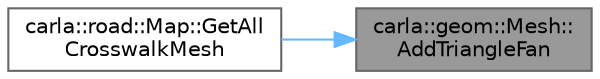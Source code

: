 digraph "carla::geom::Mesh::AddTriangleFan"
{
 // INTERACTIVE_SVG=YES
 // LATEX_PDF_SIZE
  bgcolor="transparent";
  edge [fontname=Helvetica,fontsize=10,labelfontname=Helvetica,labelfontsize=10];
  node [fontname=Helvetica,fontsize=10,shape=box,height=0.2,width=0.4];
  rankdir="RL";
  Node1 [id="Node000001",label="carla::geom::Mesh::\lAddTriangleFan",height=0.2,width=0.4,color="gray40", fillcolor="grey60", style="filled", fontcolor="black",tooltip="Adds a triangle fan to the mesh, vertex order is counterclockwise."];
  Node1 -> Node2 [id="edge1_Node000001_Node000002",dir="back",color="steelblue1",style="solid",tooltip=" "];
  Node2 [id="Node000002",label="carla::road::Map::GetAll\lCrosswalkMesh",height=0.2,width=0.4,color="grey40", fillcolor="white", style="filled",URL="$d0/d34/classcarla_1_1road_1_1Map.html#a82b38e5be122b3dd8d155175265f6e88",tooltip="Buids a mesh of all crosswalks based on the OpenDRIVE"];
}
